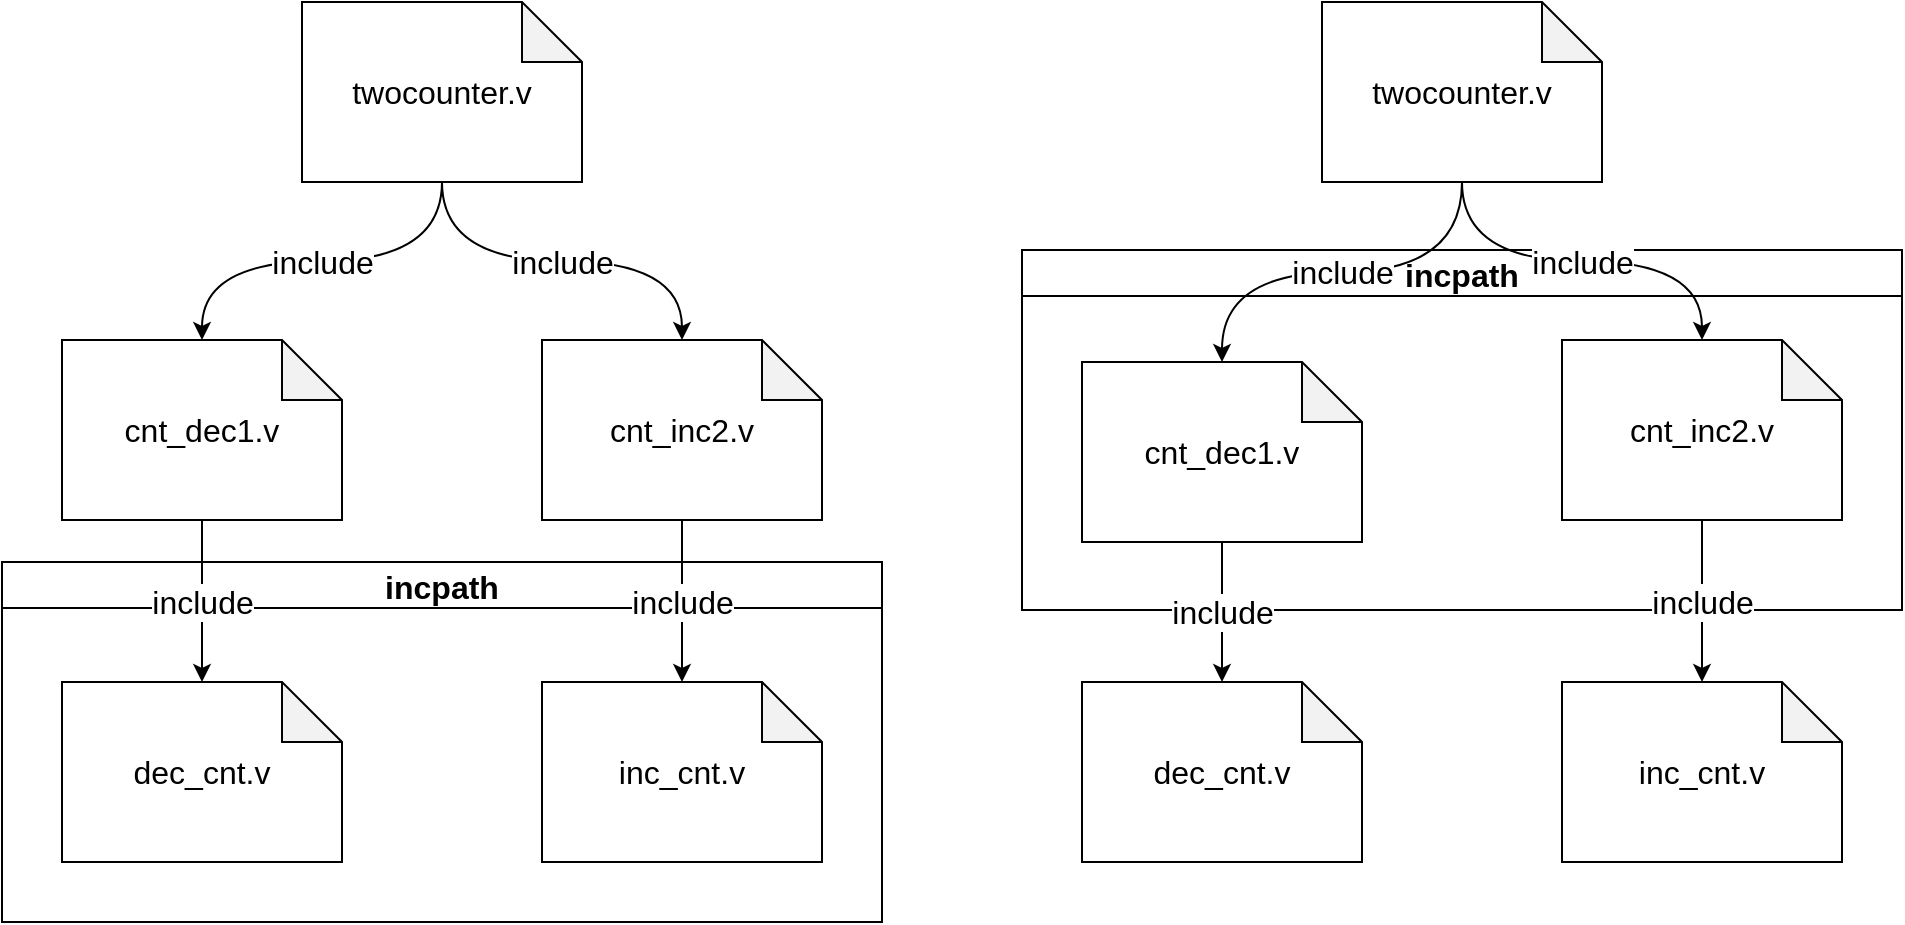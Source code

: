 <mxfile version="14.8.4" type="github">
  <diagram id="keHC-3Po6n7dFOt8Md2U" name="第 1 页">
    <mxGraphModel dx="1422" dy="762" grid="1" gridSize="10" guides="1" tooltips="1" connect="1" arrows="1" fold="1" page="1" pageScale="1" pageWidth="1169" pageHeight="827" math="0" shadow="0">
      <root>
        <mxCell id="0" />
        <mxCell id="1" parent="0" />
        <mxCell id="1QFMjTsGRwsi1aNZfZPo-17" value="incpath" style="swimlane;fontSize=16;" vertex="1" parent="1">
          <mxGeometry x="660" y="324" width="440" height="180" as="geometry" />
        </mxCell>
        <mxCell id="1QFMjTsGRwsi1aNZfZPo-16" value="cnt_inc2.v" style="shape=note;whiteSpace=wrap;html=1;backgroundOutline=1;darkOpacity=0.05;fontSize=16;" vertex="1" parent="1QFMjTsGRwsi1aNZfZPo-17">
          <mxGeometry x="270" y="45" width="140" height="90" as="geometry" />
        </mxCell>
        <mxCell id="1QFMjTsGRwsi1aNZfZPo-15" value="cnt_dec1.v" style="shape=note;whiteSpace=wrap;html=1;backgroundOutline=1;darkOpacity=0.05;fontSize=16;" vertex="1" parent="1QFMjTsGRwsi1aNZfZPo-17">
          <mxGeometry x="30" y="56" width="140" height="90" as="geometry" />
        </mxCell>
        <mxCell id="1QFMjTsGRwsi1aNZfZPo-8" value="include" style="edgeStyle=orthogonalEdgeStyle;rounded=0;orthogonalLoop=1;jettySize=auto;html=1;fontSize=16;curved=1;" edge="1" parent="1" source="1QFMjTsGRwsi1aNZfZPo-1" target="1QFMjTsGRwsi1aNZfZPo-2">
          <mxGeometry relative="1" as="geometry" />
        </mxCell>
        <mxCell id="1QFMjTsGRwsi1aNZfZPo-9" value="include" style="edgeStyle=orthogonalEdgeStyle;rounded=0;orthogonalLoop=1;jettySize=auto;html=1;entryX=0.5;entryY=0;entryDx=0;entryDy=0;entryPerimeter=0;fontSize=16;curved=1;" edge="1" parent="1" source="1QFMjTsGRwsi1aNZfZPo-1" target="1QFMjTsGRwsi1aNZfZPo-3">
          <mxGeometry relative="1" as="geometry" />
        </mxCell>
        <mxCell id="1QFMjTsGRwsi1aNZfZPo-1" value="twocounter.v" style="shape=note;whiteSpace=wrap;html=1;backgroundOutline=1;darkOpacity=0.05;fontSize=16;" vertex="1" parent="1">
          <mxGeometry x="300" y="200" width="140" height="90" as="geometry" />
        </mxCell>
        <mxCell id="1QFMjTsGRwsi1aNZfZPo-2" value="cnt_dec1.v" style="shape=note;whiteSpace=wrap;html=1;backgroundOutline=1;darkOpacity=0.05;fontSize=16;" vertex="1" parent="1">
          <mxGeometry x="180" y="369" width="140" height="90" as="geometry" />
        </mxCell>
        <mxCell id="1QFMjTsGRwsi1aNZfZPo-3" value="cnt_inc2.v" style="shape=note;whiteSpace=wrap;html=1;backgroundOutline=1;darkOpacity=0.05;fontSize=16;" vertex="1" parent="1">
          <mxGeometry x="420" y="369" width="140" height="90" as="geometry" />
        </mxCell>
        <mxCell id="1QFMjTsGRwsi1aNZfZPo-6" value="incpath" style="swimlane;fontSize=16;" vertex="1" parent="1">
          <mxGeometry x="150" y="480" width="440" height="180" as="geometry" />
        </mxCell>
        <mxCell id="1QFMjTsGRwsi1aNZfZPo-4" value="dec_cnt.v" style="shape=note;whiteSpace=wrap;html=1;backgroundOutline=1;darkOpacity=0.05;fontSize=16;" vertex="1" parent="1QFMjTsGRwsi1aNZfZPo-6">
          <mxGeometry x="30" y="60" width="140" height="90" as="geometry" />
        </mxCell>
        <mxCell id="1QFMjTsGRwsi1aNZfZPo-5" value="inc_cnt.v" style="shape=note;whiteSpace=wrap;html=1;backgroundOutline=1;darkOpacity=0.05;fontSize=16;" vertex="1" parent="1QFMjTsGRwsi1aNZfZPo-6">
          <mxGeometry x="270" y="60" width="140" height="90" as="geometry" />
        </mxCell>
        <mxCell id="1QFMjTsGRwsi1aNZfZPo-10" value="include" style="edgeStyle=orthogonalEdgeStyle;rounded=0;orthogonalLoop=1;jettySize=auto;html=1;fontSize=16;curved=1;exitX=0.5;exitY=1;exitDx=0;exitDy=0;exitPerimeter=0;entryX=0.5;entryY=0;entryDx=0;entryDy=0;entryPerimeter=0;" edge="1" parent="1" source="1QFMjTsGRwsi1aNZfZPo-2" target="1QFMjTsGRwsi1aNZfZPo-4">
          <mxGeometry relative="1" as="geometry">
            <mxPoint x="380" y="300" as="sourcePoint" />
            <mxPoint x="260" y="379" as="targetPoint" />
          </mxGeometry>
        </mxCell>
        <mxCell id="1QFMjTsGRwsi1aNZfZPo-11" value="include" style="edgeStyle=orthogonalEdgeStyle;rounded=0;orthogonalLoop=1;jettySize=auto;html=1;fontSize=16;curved=1;exitX=0.5;exitY=1;exitDx=0;exitDy=0;exitPerimeter=0;" edge="1" parent="1" source="1QFMjTsGRwsi1aNZfZPo-3" target="1QFMjTsGRwsi1aNZfZPo-5">
          <mxGeometry relative="1" as="geometry">
            <mxPoint x="260" y="469" as="sourcePoint" />
            <mxPoint x="260" y="550" as="targetPoint" />
          </mxGeometry>
        </mxCell>
        <mxCell id="1QFMjTsGRwsi1aNZfZPo-12" value="include" style="edgeStyle=orthogonalEdgeStyle;rounded=0;orthogonalLoop=1;jettySize=auto;html=1;fontSize=16;curved=1;" edge="1" parent="1" source="1QFMjTsGRwsi1aNZfZPo-14" target="1QFMjTsGRwsi1aNZfZPo-15">
          <mxGeometry relative="1" as="geometry" />
        </mxCell>
        <mxCell id="1QFMjTsGRwsi1aNZfZPo-13" value="include" style="edgeStyle=orthogonalEdgeStyle;rounded=0;orthogonalLoop=1;jettySize=auto;html=1;entryX=0.5;entryY=0;entryDx=0;entryDy=0;entryPerimeter=0;fontSize=16;curved=1;" edge="1" parent="1" source="1QFMjTsGRwsi1aNZfZPo-14" target="1QFMjTsGRwsi1aNZfZPo-16">
          <mxGeometry relative="1" as="geometry" />
        </mxCell>
        <mxCell id="1QFMjTsGRwsi1aNZfZPo-14" value="twocounter.v" style="shape=note;whiteSpace=wrap;html=1;backgroundOutline=1;darkOpacity=0.05;fontSize=16;" vertex="1" parent="1">
          <mxGeometry x="810" y="200" width="140" height="90" as="geometry" />
        </mxCell>
        <mxCell id="1QFMjTsGRwsi1aNZfZPo-20" value="include" style="edgeStyle=orthogonalEdgeStyle;rounded=0;orthogonalLoop=1;jettySize=auto;html=1;fontSize=16;curved=1;exitX=0.5;exitY=1;exitDx=0;exitDy=0;exitPerimeter=0;entryX=0.5;entryY=0;entryDx=0;entryDy=0;entryPerimeter=0;" edge="1" parent="1" source="1QFMjTsGRwsi1aNZfZPo-15" target="1QFMjTsGRwsi1aNZfZPo-18">
          <mxGeometry relative="1" as="geometry">
            <mxPoint x="890" y="300" as="sourcePoint" />
            <mxPoint x="770" y="379" as="targetPoint" />
          </mxGeometry>
        </mxCell>
        <mxCell id="1QFMjTsGRwsi1aNZfZPo-21" value="include" style="edgeStyle=orthogonalEdgeStyle;rounded=0;orthogonalLoop=1;jettySize=auto;html=1;fontSize=16;curved=1;exitX=0.5;exitY=1;exitDx=0;exitDy=0;exitPerimeter=0;" edge="1" parent="1" source="1QFMjTsGRwsi1aNZfZPo-16" target="1QFMjTsGRwsi1aNZfZPo-19">
          <mxGeometry relative="1" as="geometry">
            <mxPoint x="770" y="469" as="sourcePoint" />
            <mxPoint x="770" y="550" as="targetPoint" />
          </mxGeometry>
        </mxCell>
        <mxCell id="1QFMjTsGRwsi1aNZfZPo-18" value="dec_cnt.v" style="shape=note;whiteSpace=wrap;html=1;backgroundOutline=1;darkOpacity=0.05;fontSize=16;" vertex="1" parent="1">
          <mxGeometry x="690" y="540" width="140" height="90" as="geometry" />
        </mxCell>
        <mxCell id="1QFMjTsGRwsi1aNZfZPo-19" value="inc_cnt.v" style="shape=note;whiteSpace=wrap;html=1;backgroundOutline=1;darkOpacity=0.05;fontSize=16;" vertex="1" parent="1">
          <mxGeometry x="930" y="540" width="140" height="90" as="geometry" />
        </mxCell>
      </root>
    </mxGraphModel>
  </diagram>
</mxfile>

